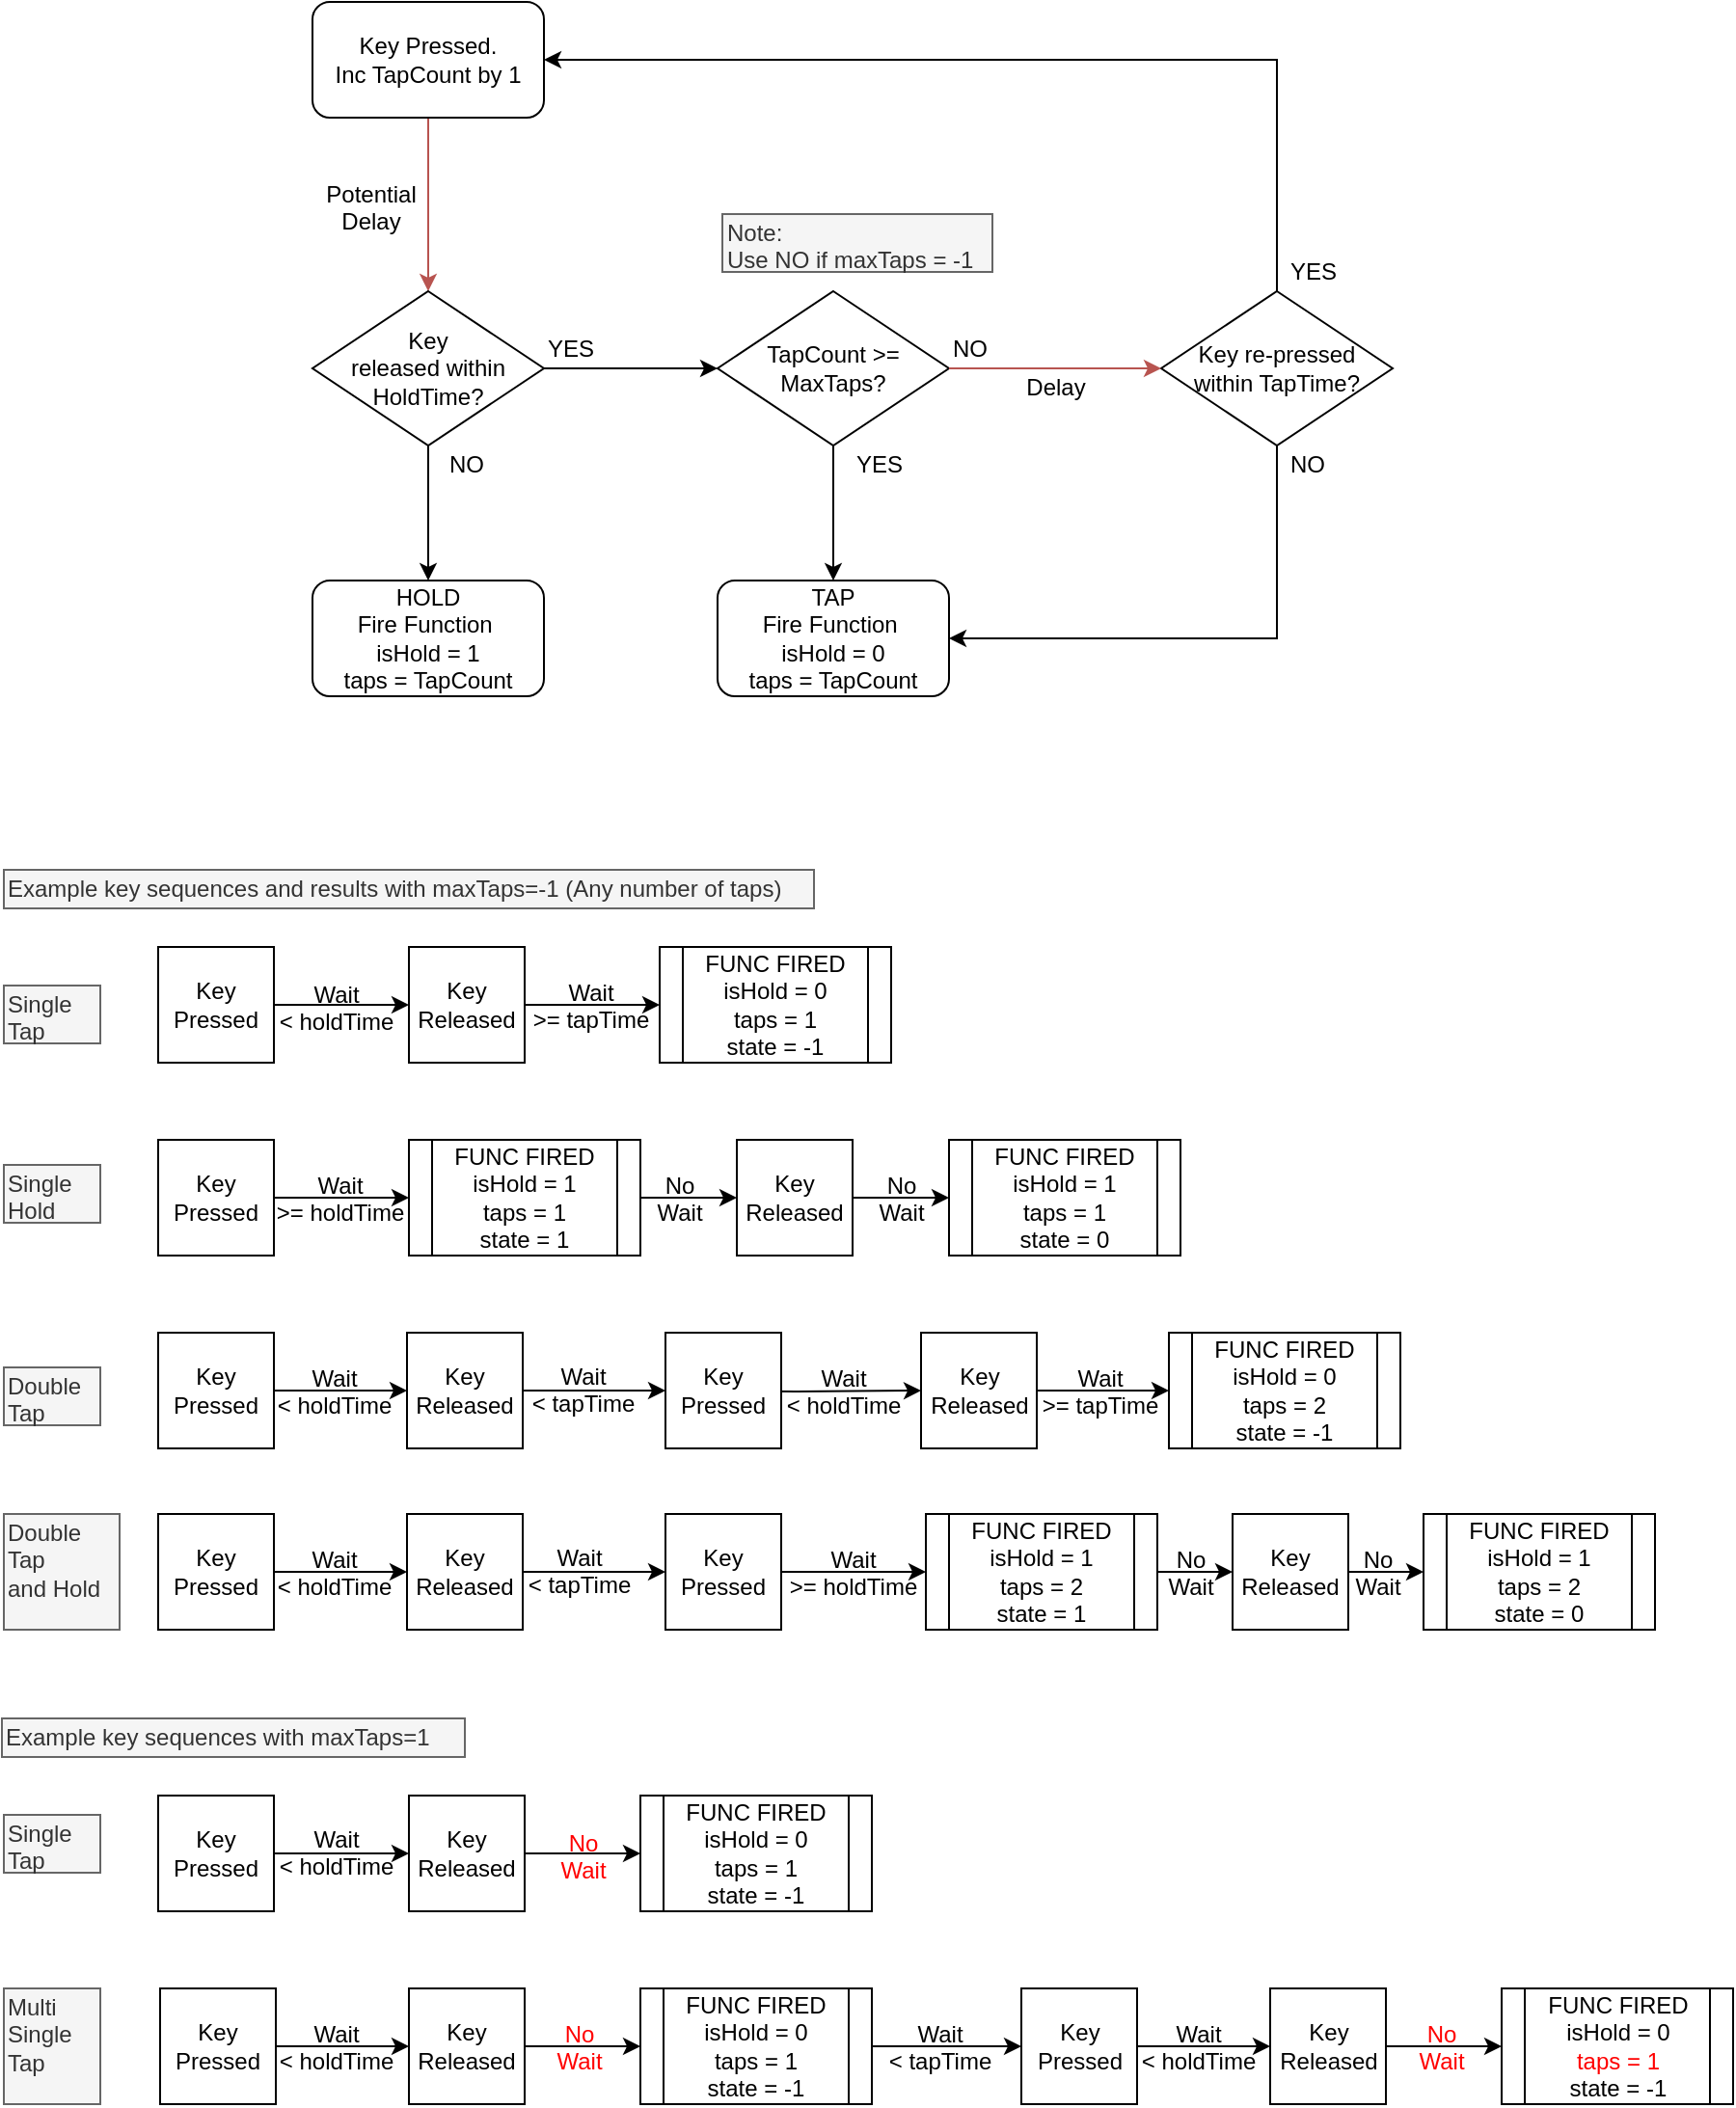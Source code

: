 <mxfile version="10.9.0" type="github"><diagram id="0wq_6ufpPB1BVijXOW36" name="Page-1"><mxGraphModel dx="2083" dy="563" grid="1" gridSize="10" guides="1" tooltips="1" connect="1" arrows="1" fold="1" page="1" pageScale="1" pageWidth="1169" pageHeight="1654" math="0" shadow="0"><root><mxCell id="0"/><mxCell id="1" parent="0"/><mxCell id="xZj_GMvC9MrXe06fBl4u-3" style="edgeStyle=orthogonalEdgeStyle;rounded=0;orthogonalLoop=1;jettySize=auto;html=1;exitX=0.5;exitY=1;exitDx=0;exitDy=0;entryX=0.5;entryY=0;entryDx=0;entryDy=0;fillColor=#f8cecc;strokeColor=#b85450;" edge="1" parent="1" source="xZj_GMvC9MrXe06fBl4u-1" target="xZj_GMvC9MrXe06fBl4u-2"><mxGeometry relative="1" as="geometry"/></mxCell><mxCell id="xZj_GMvC9MrXe06fBl4u-1" value="Key Pressed.&lt;br&gt;Inc TapCount by 1&lt;br&gt;" style="rounded=1;whiteSpace=wrap;html=1;" vertex="1" parent="1"><mxGeometry x="160" y="150" width="120" height="60" as="geometry"/></mxCell><mxCell id="xZj_GMvC9MrXe06fBl4u-5" style="edgeStyle=orthogonalEdgeStyle;rounded=0;orthogonalLoop=1;jettySize=auto;html=1;exitX=0.5;exitY=1;exitDx=0;exitDy=0;entryX=0.5;entryY=0;entryDx=0;entryDy=0;" edge="1" parent="1" source="xZj_GMvC9MrXe06fBl4u-2" target="xZj_GMvC9MrXe06fBl4u-4"><mxGeometry relative="1" as="geometry"/></mxCell><mxCell id="xZj_GMvC9MrXe06fBl4u-4" value="HOLD&lt;br&gt;Fire Function&amp;nbsp;&lt;br&gt;isHold = 1&lt;br&gt;taps = TapCount&lt;br&gt;" style="rounded=1;whiteSpace=wrap;html=1;" vertex="1" parent="1"><mxGeometry x="160" y="450" width="120" height="60" as="geometry"/></mxCell><mxCell id="xZj_GMvC9MrXe06fBl4u-8" value="" style="group" vertex="1" connectable="0" parent="1"><mxGeometry x="160" y="300" width="120" height="100" as="geometry"/></mxCell><mxCell id="xZj_GMvC9MrXe06fBl4u-2" value="Key&lt;br&gt;released within HoldTime?" style="rhombus;whiteSpace=wrap;html=1;" vertex="1" parent="xZj_GMvC9MrXe06fBl4u-8"><mxGeometry width="120" height="80" as="geometry"/></mxCell><mxCell id="xZj_GMvC9MrXe06fBl4u-6" value="NO" style="text;html=1;resizable=0;points=[];autosize=1;align=left;verticalAlign=top;spacingTop=-4;" vertex="1" parent="xZj_GMvC9MrXe06fBl4u-8"><mxGeometry x="69" y="80" width="30" height="20" as="geometry"/></mxCell><mxCell id="xZj_GMvC9MrXe06fBl4u-10" value="" style="group" vertex="1" connectable="0" parent="1"><mxGeometry x="370" y="300" width="120" height="100" as="geometry"/></mxCell><mxCell id="xZj_GMvC9MrXe06fBl4u-11" value="TapCount &amp;gt;= MaxTaps?" style="rhombus;whiteSpace=wrap;html=1;" vertex="1" parent="xZj_GMvC9MrXe06fBl4u-10"><mxGeometry width="120" height="80" as="geometry"/></mxCell><mxCell id="xZj_GMvC9MrXe06fBl4u-13" value="YES" style="text;html=1;resizable=0;points=[];autosize=1;align=left;verticalAlign=top;spacingTop=-4;" vertex="1" parent="xZj_GMvC9MrXe06fBl4u-10"><mxGeometry x="70" y="80" width="40" height="20" as="geometry"/></mxCell><mxCell id="xZj_GMvC9MrXe06fBl4u-16" style="edgeStyle=orthogonalEdgeStyle;rounded=0;orthogonalLoop=1;jettySize=auto;html=1;exitX=1;exitY=0.5;exitDx=0;exitDy=0;entryX=0;entryY=0.5;entryDx=0;entryDy=0;" edge="1" parent="1" source="xZj_GMvC9MrXe06fBl4u-2" target="xZj_GMvC9MrXe06fBl4u-11"><mxGeometry relative="1" as="geometry"/></mxCell><mxCell id="xZj_GMvC9MrXe06fBl4u-7" value="YES" style="text;html=1;resizable=0;points=[];autosize=1;align=left;verticalAlign=top;spacingTop=-4;" vertex="1" parent="1"><mxGeometry x="280" y="320" width="40" height="20" as="geometry"/></mxCell><mxCell id="xZj_GMvC9MrXe06fBl4u-18" value="TAP&lt;br&gt;Fire Function&amp;nbsp;&lt;br&gt;isHold = 0&lt;br&gt;taps = TapCount&lt;br&gt;" style="rounded=1;whiteSpace=wrap;html=1;" vertex="1" parent="1"><mxGeometry x="370" y="450" width="120" height="60" as="geometry"/></mxCell><mxCell id="xZj_GMvC9MrXe06fBl4u-19" style="edgeStyle=orthogonalEdgeStyle;rounded=0;orthogonalLoop=1;jettySize=auto;html=1;exitX=0.5;exitY=1;exitDx=0;exitDy=0;entryX=0.5;entryY=0;entryDx=0;entryDy=0;" edge="1" parent="1" source="xZj_GMvC9MrXe06fBl4u-11" target="xZj_GMvC9MrXe06fBl4u-18"><mxGeometry relative="1" as="geometry"/></mxCell><mxCell id="xZj_GMvC9MrXe06fBl4u-23" style="edgeStyle=orthogonalEdgeStyle;rounded=0;orthogonalLoop=1;jettySize=auto;html=1;exitX=0.5;exitY=1;exitDx=0;exitDy=0;entryX=1;entryY=0.5;entryDx=0;entryDy=0;" edge="1" parent="1" source="xZj_GMvC9MrXe06fBl4u-20" target="xZj_GMvC9MrXe06fBl4u-18"><mxGeometry relative="1" as="geometry"/></mxCell><mxCell id="xZj_GMvC9MrXe06fBl4u-24" style="edgeStyle=orthogonalEdgeStyle;rounded=0;orthogonalLoop=1;jettySize=auto;html=1;exitX=0.5;exitY=0;exitDx=0;exitDy=0;entryX=1;entryY=0.5;entryDx=0;entryDy=0;" edge="1" parent="1" source="xZj_GMvC9MrXe06fBl4u-20" target="xZj_GMvC9MrXe06fBl4u-1"><mxGeometry relative="1" as="geometry"/></mxCell><mxCell id="xZj_GMvC9MrXe06fBl4u-20" value="Key re-pressed&lt;br&gt;within TapTime?" style="rhombus;whiteSpace=wrap;html=1;" vertex="1" parent="1"><mxGeometry x="600" y="300" width="120" height="80" as="geometry"/></mxCell><mxCell id="xZj_GMvC9MrXe06fBl4u-22" style="edgeStyle=orthogonalEdgeStyle;rounded=0;orthogonalLoop=1;jettySize=auto;html=1;exitX=1;exitY=0.5;exitDx=0;exitDy=0;entryX=0;entryY=0.5;entryDx=0;entryDy=0;fillColor=#f8cecc;strokeColor=#b85450;" edge="1" parent="1" source="xZj_GMvC9MrXe06fBl4u-11" target="xZj_GMvC9MrXe06fBl4u-20"><mxGeometry relative="1" as="geometry"/></mxCell><mxCell id="xZj_GMvC9MrXe06fBl4u-25" value="NO" style="text;html=1;resizable=0;points=[];autosize=1;align=left;verticalAlign=top;spacingTop=-4;" vertex="1" parent="1"><mxGeometry x="665" y="380" width="30" height="20" as="geometry"/></mxCell><mxCell id="xZj_GMvC9MrXe06fBl4u-26" value="YES" style="text;html=1;resizable=0;points=[];autosize=1;align=left;verticalAlign=top;spacingTop=-4;" vertex="1" parent="1"><mxGeometry x="665" y="280" width="40" height="20" as="geometry"/></mxCell><mxCell id="xZj_GMvC9MrXe06fBl4u-12" value="NO" style="text;html=1;resizable=0;points=[];autosize=1;align=left;verticalAlign=top;spacingTop=-4;" vertex="1" parent="1"><mxGeometry x="490" y="320" width="30" height="20" as="geometry"/></mxCell><mxCell id="xZj_GMvC9MrXe06fBl4u-27" value="Delay&lt;br&gt;" style="text;html=1;resizable=0;points=[];autosize=1;align=center;verticalAlign=top;spacingTop=-4;" vertex="1" parent="1"><mxGeometry x="520" y="340" width="50" height="20" as="geometry"/></mxCell><mxCell id="xZj_GMvC9MrXe06fBl4u-35" value="Potential&lt;br&gt;Delay&lt;br&gt;" style="text;html=1;resizable=0;points=[];autosize=1;align=center;verticalAlign=top;spacingTop=-4;" vertex="1" parent="1"><mxGeometry x="160" y="240" width="60" height="30" as="geometry"/></mxCell><mxCell id="xZj_GMvC9MrXe06fBl4u-38" style="edgeStyle=orthogonalEdgeStyle;rounded=0;orthogonalLoop=1;jettySize=auto;html=1;exitX=1;exitY=0.5;exitDx=0;exitDy=0;entryX=0;entryY=0.5;entryDx=0;entryDy=0;" edge="1" parent="1" source="xZj_GMvC9MrXe06fBl4u-36" target="xZj_GMvC9MrXe06fBl4u-37"><mxGeometry relative="1" as="geometry"/></mxCell><mxCell id="xZj_GMvC9MrXe06fBl4u-36" value="Key&lt;br&gt;Pressed" style="rounded=0;whiteSpace=wrap;html=1;align=center;" vertex="1" parent="1"><mxGeometry x="80" y="640" width="60" height="60" as="geometry"/></mxCell><mxCell id="xZj_GMvC9MrXe06fBl4u-99" style="edgeStyle=orthogonalEdgeStyle;rounded=0;orthogonalLoop=1;jettySize=auto;html=1;exitX=1;exitY=0.5;exitDx=0;exitDy=0;entryX=0;entryY=0.5;entryDx=0;entryDy=0;" edge="1" parent="1" source="xZj_GMvC9MrXe06fBl4u-37" target="xZj_GMvC9MrXe06fBl4u-89"><mxGeometry relative="1" as="geometry"/></mxCell><mxCell id="xZj_GMvC9MrXe06fBl4u-37" value="Key Released" style="rounded=0;whiteSpace=wrap;html=1;align=center;" vertex="1" parent="1"><mxGeometry x="210" y="640" width="60" height="60" as="geometry"/></mxCell><mxCell id="xZj_GMvC9MrXe06fBl4u-39" value="Wait&lt;br&gt;&amp;lt; holdTime&lt;br&gt;" style="text;html=1;resizable=0;points=[];autosize=1;align=center;verticalAlign=top;spacingTop=-4;" vertex="1" parent="1"><mxGeometry x="137" y="655" width="70" height="30" as="geometry"/></mxCell><mxCell id="xZj_GMvC9MrXe06fBl4u-51" style="edgeStyle=orthogonalEdgeStyle;rounded=0;orthogonalLoop=1;jettySize=auto;html=1;exitX=1;exitY=0.5;exitDx=0;exitDy=0;entryX=0;entryY=0.5;entryDx=0;entryDy=0;" edge="1" parent="1" source="xZj_GMvC9MrXe06fBl4u-52" target="xZj_GMvC9MrXe06fBl4u-53"><mxGeometry relative="1" as="geometry"/></mxCell><mxCell id="xZj_GMvC9MrXe06fBl4u-52" value="Key&lt;br&gt;Pressed" style="rounded=0;whiteSpace=wrap;html=1;align=center;" vertex="1" parent="1"><mxGeometry x="80" y="840" width="60" height="60" as="geometry"/></mxCell><mxCell id="xZj_GMvC9MrXe06fBl4u-59" style="edgeStyle=orthogonalEdgeStyle;rounded=0;orthogonalLoop=1;jettySize=auto;html=1;exitX=1;exitY=0.5;exitDx=0;exitDy=0;entryX=0;entryY=0.5;entryDx=0;entryDy=0;" edge="1" parent="1" source="xZj_GMvC9MrXe06fBl4u-53" target="xZj_GMvC9MrXe06fBl4u-56"><mxGeometry relative="1" as="geometry"/></mxCell><mxCell id="xZj_GMvC9MrXe06fBl4u-53" value="Key Released" style="rounded=0;whiteSpace=wrap;html=1;align=center;" vertex="1" parent="1"><mxGeometry x="209" y="840" width="60" height="60" as="geometry"/></mxCell><mxCell id="xZj_GMvC9MrXe06fBl4u-55" style="edgeStyle=orthogonalEdgeStyle;rounded=0;orthogonalLoop=1;jettySize=auto;html=1;exitX=1;exitY=0.5;exitDx=0;exitDy=0;entryX=0;entryY=0.5;entryDx=0;entryDy=0;" edge="1" parent="1" target="xZj_GMvC9MrXe06fBl4u-57"><mxGeometry relative="1" as="geometry"><mxPoint x="345" y="870" as="sourcePoint"/><mxPoint x="465" y="870" as="targetPoint"/></mxGeometry></mxCell><mxCell id="xZj_GMvC9MrXe06fBl4u-56" value="Key&lt;br&gt;Pressed" style="rounded=0;whiteSpace=wrap;html=1;align=center;" vertex="1" parent="1"><mxGeometry x="343" y="840" width="60" height="60" as="geometry"/></mxCell><mxCell id="xZj_GMvC9MrXe06fBl4u-128" style="edgeStyle=orthogonalEdgeStyle;rounded=0;orthogonalLoop=1;jettySize=auto;html=1;exitX=1;exitY=0.5;exitDx=0;exitDy=0;entryX=0;entryY=0.5;entryDx=0;entryDy=0;fontColor=#000000;" edge="1" parent="1" source="xZj_GMvC9MrXe06fBl4u-57" target="xZj_GMvC9MrXe06fBl4u-91"><mxGeometry relative="1" as="geometry"/></mxCell><mxCell id="xZj_GMvC9MrXe06fBl4u-57" value="Key Released" style="rounded=0;whiteSpace=wrap;html=1;align=center;" vertex="1" parent="1"><mxGeometry x="475.5" y="840" width="60" height="60" as="geometry"/></mxCell><mxCell id="xZj_GMvC9MrXe06fBl4u-60" value="Wait&lt;br&gt;&amp;lt; tapTime&lt;br&gt;" style="text;html=1;resizable=0;points=[];autosize=1;align=center;verticalAlign=top;spacingTop=-4;" vertex="1" parent="1"><mxGeometry x="265" y="852.5" width="70" height="30" as="geometry"/></mxCell><mxCell id="xZj_GMvC9MrXe06fBl4u-84" style="edgeStyle=orthogonalEdgeStyle;rounded=0;orthogonalLoop=1;jettySize=auto;html=1;exitX=1;exitY=0.5;exitDx=0;exitDy=0;entryX=0;entryY=0.5;entryDx=0;entryDy=0;" edge="1" parent="1" source="xZj_GMvC9MrXe06fBl4u-62" target="xZj_GMvC9MrXe06fBl4u-83"><mxGeometry relative="1" as="geometry"/></mxCell><mxCell id="xZj_GMvC9MrXe06fBl4u-62" value="Key&lt;br&gt;Pressed&lt;br&gt;" style="rounded=0;whiteSpace=wrap;html=1;align=center;" vertex="1" parent="1"><mxGeometry x="80" y="740" width="60" height="60" as="geometry"/></mxCell><mxCell id="xZj_GMvC9MrXe06fBl4u-88" style="edgeStyle=orthogonalEdgeStyle;rounded=0;orthogonalLoop=1;jettySize=auto;html=1;exitX=1;exitY=0.5;exitDx=0;exitDy=0;entryX=0;entryY=0.5;entryDx=0;entryDy=0;" edge="1" parent="1" source="xZj_GMvC9MrXe06fBl4u-63" target="xZj_GMvC9MrXe06fBl4u-87"><mxGeometry relative="1" as="geometry"/></mxCell><mxCell id="xZj_GMvC9MrXe06fBl4u-63" value="Key Released" style="rounded=0;whiteSpace=wrap;html=1;align=center;" vertex="1" parent="1"><mxGeometry x="380" y="740" width="60" height="60" as="geometry"/></mxCell><mxCell id="xZj_GMvC9MrXe06fBl4u-85" style="edgeStyle=orthogonalEdgeStyle;rounded=0;orthogonalLoop=1;jettySize=auto;html=1;exitX=1;exitY=0.5;exitDx=0;exitDy=0;entryX=0;entryY=0.5;entryDx=0;entryDy=0;" edge="1" parent="1" source="xZj_GMvC9MrXe06fBl4u-83" target="xZj_GMvC9MrXe06fBl4u-63"><mxGeometry relative="1" as="geometry"/></mxCell><mxCell id="xZj_GMvC9MrXe06fBl4u-83" value="FUNC FIRED&lt;br&gt;isHold = 1&lt;br&gt;taps = 1&lt;br&gt;state = 1&lt;br&gt;" style="shape=process;whiteSpace=wrap;html=1;backgroundOutline=1;align=center;" vertex="1" parent="1"><mxGeometry x="210" y="740" width="120" height="60" as="geometry"/></mxCell><mxCell id="xZj_GMvC9MrXe06fBl4u-87" value="FUNC FIRED&lt;br&gt;isHold = 1&lt;br&gt;taps = 1&lt;br&gt;state = 0&lt;br&gt;" style="shape=process;whiteSpace=wrap;html=1;backgroundOutline=1;align=center;" vertex="1" parent="1"><mxGeometry x="490" y="740" width="120" height="60" as="geometry"/></mxCell><mxCell id="xZj_GMvC9MrXe06fBl4u-89" value="FUNC FIRED&lt;br&gt;isHold = 0&lt;br&gt;taps = 1&lt;br&gt;state = -1&lt;br&gt;" style="shape=process;whiteSpace=wrap;html=1;backgroundOutline=1;align=center;" vertex="1" parent="1"><mxGeometry x="340" y="640" width="120" height="60" as="geometry"/></mxCell><mxCell id="xZj_GMvC9MrXe06fBl4u-90" value="Example key sequences and results with maxTaps=-1 (Any number of taps)" style="text;html=1;resizable=0;points=[];autosize=1;align=left;verticalAlign=top;spacingTop=-4;fillColor=#f5f5f5;strokeColor=#666666;fontColor=#333333;" vertex="1" parent="1"><mxGeometry y="600" width="420" height="20" as="geometry"/></mxCell><mxCell id="xZj_GMvC9MrXe06fBl4u-91" value="FUNC FIRED&lt;br&gt;isHold = 0&lt;br&gt;taps = 2&lt;br&gt;state = -1&lt;br&gt;" style="shape=process;whiteSpace=wrap;html=1;backgroundOutline=1;align=center;" vertex="1" parent="1"><mxGeometry x="604" y="840" width="120" height="60" as="geometry"/></mxCell><mxCell id="xZj_GMvC9MrXe06fBl4u-105" value="Example key sequences with maxTaps=1" style="text;html=1;resizable=0;points=[];autosize=1;align=left;verticalAlign=top;spacingTop=-4;fillColor=#f5f5f5;strokeColor=#666666;fontColor=#333333;" vertex="1" parent="1"><mxGeometry x="-1" y="1040" width="240" height="20" as="geometry"/></mxCell><mxCell id="xZj_GMvC9MrXe06fBl4u-106" style="edgeStyle=orthogonalEdgeStyle;rounded=0;orthogonalLoop=1;jettySize=auto;html=1;exitX=1;exitY=0.5;exitDx=0;exitDy=0;entryX=0;entryY=0.5;entryDx=0;entryDy=0;" edge="1" parent="1" source="xZj_GMvC9MrXe06fBl4u-107" target="xZj_GMvC9MrXe06fBl4u-109"><mxGeometry relative="1" as="geometry"/></mxCell><mxCell id="xZj_GMvC9MrXe06fBl4u-107" value="Key&lt;br&gt;Pressed" style="rounded=0;whiteSpace=wrap;html=1;align=center;" vertex="1" parent="1"><mxGeometry x="80" y="1080" width="60" height="60" as="geometry"/></mxCell><mxCell id="xZj_GMvC9MrXe06fBl4u-108" style="edgeStyle=orthogonalEdgeStyle;rounded=0;orthogonalLoop=1;jettySize=auto;html=1;exitX=1;exitY=0.5;exitDx=0;exitDy=0;entryX=0;entryY=0.5;entryDx=0;entryDy=0;" edge="1" parent="1" source="xZj_GMvC9MrXe06fBl4u-109" target="xZj_GMvC9MrXe06fBl4u-112"><mxGeometry relative="1" as="geometry"/></mxCell><mxCell id="xZj_GMvC9MrXe06fBl4u-109" value="Key Released" style="rounded=0;whiteSpace=wrap;html=1;align=center;" vertex="1" parent="1"><mxGeometry x="210" y="1080" width="60" height="60" as="geometry"/></mxCell><mxCell id="xZj_GMvC9MrXe06fBl4u-111" value="No&lt;br&gt;Wait&lt;br&gt;" style="text;html=1;resizable=0;points=[];autosize=1;align=center;verticalAlign=top;spacingTop=-4;fontColor=#FF0000;" vertex="1" parent="1"><mxGeometry x="280" y="1095" width="40" height="30" as="geometry"/></mxCell><mxCell id="xZj_GMvC9MrXe06fBl4u-112" value="FUNC FIRED&lt;br&gt;isHold = 0&lt;br&gt;taps = 1&lt;br&gt;state = -1&lt;br&gt;" style="shape=process;whiteSpace=wrap;html=1;backgroundOutline=1;align=center;" vertex="1" parent="1"><mxGeometry x="330" y="1080" width="120" height="60" as="geometry"/></mxCell><mxCell id="xZj_GMvC9MrXe06fBl4u-113" value="Single&lt;br&gt;Tap" style="text;html=1;resizable=0;points=[];autosize=1;align=left;verticalAlign=top;spacingTop=-4;fillColor=#f5f5f5;strokeColor=#666666;fontColor=#333333;" vertex="1" parent="1"><mxGeometry y="660" width="50" height="30" as="geometry"/></mxCell><mxCell id="xZj_GMvC9MrXe06fBl4u-114" value="Single&lt;br&gt;Hold&lt;br&gt;" style="text;html=1;resizable=0;points=[];autosize=1;align=left;verticalAlign=top;spacingTop=-4;fillColor=#f5f5f5;strokeColor=#666666;fontColor=#333333;" vertex="1" parent="1"><mxGeometry y="753" width="50" height="30" as="geometry"/></mxCell><mxCell id="xZj_GMvC9MrXe06fBl4u-115" value="Double&lt;br&gt;Tap&lt;br&gt;" style="text;html=1;resizable=0;points=[];autosize=1;align=left;verticalAlign=top;spacingTop=-4;fillColor=#f5f5f5;strokeColor=#666666;fontColor=#333333;" vertex="1" parent="1"><mxGeometry y="858" width="50" height="30" as="geometry"/></mxCell><mxCell id="xZj_GMvC9MrXe06fBl4u-116" value="Double&lt;br&gt;Tap&lt;br&gt;and Hold&lt;br&gt;&amp;nbsp;&lt;br&gt;" style="text;html=1;resizable=0;points=[];autosize=1;align=left;verticalAlign=top;spacingTop=-4;fillColor=#f5f5f5;strokeColor=#666666;fontColor=#333333;" vertex="1" parent="1"><mxGeometry y="934" width="60" height="60" as="geometry"/></mxCell><mxCell id="xZj_GMvC9MrXe06fBl4u-117" value="Single&lt;br&gt;Tap" style="text;html=1;resizable=0;points=[];autosize=1;align=left;verticalAlign=top;spacingTop=-4;fillColor=#f5f5f5;strokeColor=#666666;fontColor=#333333;" vertex="1" parent="1"><mxGeometry y="1090" width="50" height="30" as="geometry"/></mxCell><mxCell id="xZj_GMvC9MrXe06fBl4u-118" value="&lt;font color=&quot;#000000&quot;&gt;Wait&lt;br&gt;&amp;gt;= tapTime&lt;br&gt;&lt;/font&gt;" style="text;html=1;resizable=0;points=[];autosize=1;align=center;verticalAlign=top;spacingTop=-4;fontColor=#FF0000;" vertex="1" parent="1"><mxGeometry x="264" y="654" width="80" height="30" as="geometry"/></mxCell><mxCell id="xZj_GMvC9MrXe06fBl4u-119" value="&lt;font color=&quot;#000000&quot;&gt;Wait&lt;br&gt;&amp;gt;= holdTime&lt;br&gt;&lt;/font&gt;" style="text;html=1;resizable=0;points=[];autosize=1;align=center;verticalAlign=top;spacingTop=-4;fontColor=#FF0000;" vertex="1" parent="1"><mxGeometry x="134" y="753.5" width="80" height="30" as="geometry"/></mxCell><mxCell id="xZj_GMvC9MrXe06fBl4u-120" value="No&lt;br&gt;Wait&lt;br&gt;" style="text;html=1;resizable=0;points=[];autosize=1;align=center;verticalAlign=top;spacingTop=-4;fontColor=#000000;" vertex="1" parent="1"><mxGeometry x="330" y="754" width="40" height="30" as="geometry"/></mxCell><mxCell id="xZj_GMvC9MrXe06fBl4u-121" value="No&lt;br&gt;Wait&lt;br&gt;" style="text;html=1;resizable=0;points=[];autosize=1;align=center;verticalAlign=top;spacingTop=-4;fontColor=#000000;" vertex="1" parent="1"><mxGeometry x="445" y="754" width="40" height="30" as="geometry"/></mxCell><mxCell id="xZj_GMvC9MrXe06fBl4u-123" value="Wait&lt;br&gt;&amp;lt; holdTime&lt;br&gt;" style="text;html=1;resizable=0;points=[];autosize=1;align=center;verticalAlign=top;spacingTop=-4;" vertex="1" parent="1"><mxGeometry x="136" y="853.5" width="70" height="30" as="geometry"/></mxCell><mxCell id="xZj_GMvC9MrXe06fBl4u-124" value="Wait&lt;br&gt;&amp;lt; holdTime&lt;br&gt;" style="text;html=1;resizable=0;points=[];autosize=1;align=center;verticalAlign=top;spacingTop=-4;" vertex="1" parent="1"><mxGeometry x="400" y="854" width="70" height="30" as="geometry"/></mxCell><mxCell id="xZj_GMvC9MrXe06fBl4u-125" value="Wait&lt;br&gt;&amp;gt;= tapTime&lt;br&gt;" style="text;html=1;resizable=0;points=[];autosize=1;align=center;verticalAlign=top;spacingTop=-4;" vertex="1" parent="1"><mxGeometry x="527.5" y="853.5" width="80" height="30" as="geometry"/></mxCell><mxCell id="xZj_GMvC9MrXe06fBl4u-129" style="edgeStyle=orthogonalEdgeStyle;rounded=0;orthogonalLoop=1;jettySize=auto;html=1;exitX=1;exitY=0.5;exitDx=0;exitDy=0;entryX=0;entryY=0.5;entryDx=0;entryDy=0;" edge="1" parent="1" source="xZj_GMvC9MrXe06fBl4u-130" target="xZj_GMvC9MrXe06fBl4u-132"><mxGeometry relative="1" as="geometry"/></mxCell><mxCell id="xZj_GMvC9MrXe06fBl4u-130" value="Key&lt;br&gt;Pressed" style="rounded=0;whiteSpace=wrap;html=1;align=center;" vertex="1" parent="1"><mxGeometry x="80" y="934" width="60" height="60" as="geometry"/></mxCell><mxCell id="xZj_GMvC9MrXe06fBl4u-131" style="edgeStyle=orthogonalEdgeStyle;rounded=0;orthogonalLoop=1;jettySize=auto;html=1;exitX=1;exitY=0.5;exitDx=0;exitDy=0;entryX=0;entryY=0.5;entryDx=0;entryDy=0;" edge="1" parent="1" source="xZj_GMvC9MrXe06fBl4u-132" target="xZj_GMvC9MrXe06fBl4u-134"><mxGeometry relative="1" as="geometry"/></mxCell><mxCell id="xZj_GMvC9MrXe06fBl4u-132" value="Key Released" style="rounded=0;whiteSpace=wrap;html=1;align=center;" vertex="1" parent="1"><mxGeometry x="209" y="934" width="60" height="60" as="geometry"/></mxCell><mxCell id="xZj_GMvC9MrXe06fBl4u-151" style="edgeStyle=orthogonalEdgeStyle;rounded=0;orthogonalLoop=1;jettySize=auto;html=1;exitX=1;exitY=0.5;exitDx=0;exitDy=0;entryX=0;entryY=0.5;entryDx=0;entryDy=0;fontColor=#000000;" edge="1" parent="1" source="xZj_GMvC9MrXe06fBl4u-134" target="xZj_GMvC9MrXe06fBl4u-146"><mxGeometry relative="1" as="geometry"/></mxCell><mxCell id="xZj_GMvC9MrXe06fBl4u-134" value="Key&lt;br&gt;Pressed" style="rounded=0;whiteSpace=wrap;html=1;align=center;" vertex="1" parent="1"><mxGeometry x="343" y="934" width="60" height="60" as="geometry"/></mxCell><mxCell id="xZj_GMvC9MrXe06fBl4u-137" value="Wait&lt;br&gt;&amp;lt; tapTime&lt;br&gt;" style="text;html=1;resizable=0;points=[];autosize=1;align=center;verticalAlign=top;spacingTop=-4;" vertex="1" parent="1"><mxGeometry x="263" y="946.5" width="70" height="30" as="geometry"/></mxCell><mxCell id="xZj_GMvC9MrXe06fBl4u-140" value="Wait&lt;br&gt;&amp;lt; holdTime&lt;br&gt;" style="text;html=1;resizable=0;points=[];autosize=1;align=center;verticalAlign=top;spacingTop=-4;" vertex="1" parent="1"><mxGeometry x="136" y="947.5" width="70" height="30" as="geometry"/></mxCell><mxCell id="xZj_GMvC9MrXe06fBl4u-143" style="edgeStyle=orthogonalEdgeStyle;rounded=0;orthogonalLoop=1;jettySize=auto;html=1;exitX=1;exitY=0.5;exitDx=0;exitDy=0;entryX=0;entryY=0.5;entryDx=0;entryDy=0;" edge="1" parent="1" source="xZj_GMvC9MrXe06fBl4u-144" target="xZj_GMvC9MrXe06fBl4u-147"><mxGeometry relative="1" as="geometry"/></mxCell><mxCell id="xZj_GMvC9MrXe06fBl4u-144" value="Key Released" style="rounded=0;whiteSpace=wrap;html=1;align=center;" vertex="1" parent="1"><mxGeometry x="637" y="934" width="60" height="60" as="geometry"/></mxCell><mxCell id="xZj_GMvC9MrXe06fBl4u-145" style="edgeStyle=orthogonalEdgeStyle;rounded=0;orthogonalLoop=1;jettySize=auto;html=1;exitX=1;exitY=0.5;exitDx=0;exitDy=0;entryX=0;entryY=0.5;entryDx=0;entryDy=0;" edge="1" parent="1" source="xZj_GMvC9MrXe06fBl4u-146" target="xZj_GMvC9MrXe06fBl4u-144"><mxGeometry relative="1" as="geometry"/></mxCell><mxCell id="xZj_GMvC9MrXe06fBl4u-146" value="FUNC FIRED&lt;br&gt;isHold = 1&lt;br&gt;taps = 2&lt;br&gt;state = 1&lt;br&gt;" style="shape=process;whiteSpace=wrap;html=1;backgroundOutline=1;align=center;" vertex="1" parent="1"><mxGeometry x="478" y="934" width="120" height="60" as="geometry"/></mxCell><mxCell id="xZj_GMvC9MrXe06fBl4u-147" value="FUNC FIRED&lt;br&gt;isHold = 1&lt;br&gt;taps = 2&lt;br&gt;state = 0&lt;br&gt;" style="shape=process;whiteSpace=wrap;html=1;backgroundOutline=1;align=center;" vertex="1" parent="1"><mxGeometry x="736" y="934" width="120" height="60" as="geometry"/></mxCell><mxCell id="xZj_GMvC9MrXe06fBl4u-148" value="&lt;font color=&quot;#000000&quot;&gt;Wait&lt;br&gt;&amp;gt;= holdTime&lt;br&gt;&lt;/font&gt;" style="text;html=1;resizable=0;points=[];autosize=1;align=center;verticalAlign=top;spacingTop=-4;fontColor=#FF0000;" vertex="1" parent="1"><mxGeometry x="400" y="947.5" width="80" height="30" as="geometry"/></mxCell><mxCell id="xZj_GMvC9MrXe06fBl4u-152" value="No&lt;br&gt;Wait&lt;br&gt;" style="text;html=1;resizable=0;points=[];autosize=1;align=center;verticalAlign=top;spacingTop=-4;fontColor=#000000;" vertex="1" parent="1"><mxGeometry x="595" y="948" width="40" height="30" as="geometry"/></mxCell><mxCell id="xZj_GMvC9MrXe06fBl4u-153" value="No&lt;br&gt;Wait&lt;br&gt;" style="text;html=1;resizable=0;points=[];autosize=1;align=center;verticalAlign=top;spacingTop=-4;fontColor=#000000;" vertex="1" parent="1"><mxGeometry x="692" y="947.5" width="40" height="30" as="geometry"/></mxCell><mxCell id="xZj_GMvC9MrXe06fBl4u-154" value="Wait&lt;br&gt;&amp;lt; holdTime&lt;br&gt;" style="text;html=1;resizable=0;points=[];autosize=1;align=center;verticalAlign=top;spacingTop=-4;" vertex="1" parent="1"><mxGeometry x="137" y="1093" width="70" height="30" as="geometry"/></mxCell><mxCell id="xZj_GMvC9MrXe06fBl4u-155" style="edgeStyle=orthogonalEdgeStyle;rounded=0;orthogonalLoop=1;jettySize=auto;html=1;exitX=1;exitY=0.5;exitDx=0;exitDy=0;entryX=0;entryY=0.5;entryDx=0;entryDy=0;" edge="1" parent="1" source="xZj_GMvC9MrXe06fBl4u-156" target="xZj_GMvC9MrXe06fBl4u-158"><mxGeometry relative="1" as="geometry"/></mxCell><mxCell id="xZj_GMvC9MrXe06fBl4u-156" value="Key&lt;br&gt;Pressed" style="rounded=0;whiteSpace=wrap;html=1;align=center;" vertex="1" parent="1"><mxGeometry x="81" y="1180" width="60" height="60" as="geometry"/></mxCell><mxCell id="xZj_GMvC9MrXe06fBl4u-169" style="edgeStyle=orthogonalEdgeStyle;rounded=0;orthogonalLoop=1;jettySize=auto;html=1;exitX=1;exitY=0.5;exitDx=0;exitDy=0;entryX=0;entryY=0.5;entryDx=0;entryDy=0;fontColor=#000000;" edge="1" parent="1" source="xZj_GMvC9MrXe06fBl4u-158" target="xZj_GMvC9MrXe06fBl4u-168"><mxGeometry relative="1" as="geometry"/></mxCell><mxCell id="xZj_GMvC9MrXe06fBl4u-158" value="Key Released" style="rounded=0;whiteSpace=wrap;html=1;align=center;" vertex="1" parent="1"><mxGeometry x="210" y="1180" width="60" height="60" as="geometry"/></mxCell><mxCell id="xZj_GMvC9MrXe06fBl4u-165" value="Wait&lt;br&gt;&amp;lt; holdTime&lt;br&gt;" style="text;html=1;resizable=0;points=[];autosize=1;align=center;verticalAlign=top;spacingTop=-4;" vertex="1" parent="1"><mxGeometry x="137" y="1193.5" width="70" height="30" as="geometry"/></mxCell><mxCell id="xZj_GMvC9MrXe06fBl4u-193" style="edgeStyle=orthogonalEdgeStyle;rounded=0;orthogonalLoop=1;jettySize=auto;html=1;exitX=1;exitY=0.5;exitDx=0;exitDy=0;entryX=0;entryY=0.5;entryDx=0;entryDy=0;fontColor=#000000;" edge="1" parent="1" source="xZj_GMvC9MrXe06fBl4u-168" target="xZj_GMvC9MrXe06fBl4u-186"><mxGeometry relative="1" as="geometry"/></mxCell><mxCell id="xZj_GMvC9MrXe06fBl4u-168" value="FUNC FIRED&lt;br&gt;isHold = 0&lt;br&gt;taps = 1&lt;br&gt;state = -1&lt;br&gt;" style="shape=process;whiteSpace=wrap;html=1;backgroundOutline=1;align=center;" vertex="1" parent="1"><mxGeometry x="330" y="1180" width="120" height="60" as="geometry"/></mxCell><mxCell id="xZj_GMvC9MrXe06fBl4u-170" value="No&lt;br&gt;Wait&lt;br&gt;" style="text;html=1;resizable=0;points=[];autosize=1;align=center;verticalAlign=top;spacingTop=-4;fontColor=#FF0000;" vertex="1" parent="1"><mxGeometry x="278" y="1194" width="40" height="30" as="geometry"/></mxCell><mxCell id="xZj_GMvC9MrXe06fBl4u-185" style="edgeStyle=orthogonalEdgeStyle;rounded=0;orthogonalLoop=1;jettySize=auto;html=1;exitX=1;exitY=0.5;exitDx=0;exitDy=0;entryX=0;entryY=0.5;entryDx=0;entryDy=0;" edge="1" parent="1" source="xZj_GMvC9MrXe06fBl4u-186" target="xZj_GMvC9MrXe06fBl4u-188"><mxGeometry relative="1" as="geometry"/></mxCell><mxCell id="xZj_GMvC9MrXe06fBl4u-186" value="Key&lt;br&gt;Pressed" style="rounded=0;whiteSpace=wrap;html=1;align=center;" vertex="1" parent="1"><mxGeometry x="527.5" y="1180" width="60" height="60" as="geometry"/></mxCell><mxCell id="xZj_GMvC9MrXe06fBl4u-187" style="edgeStyle=orthogonalEdgeStyle;rounded=0;orthogonalLoop=1;jettySize=auto;html=1;exitX=1;exitY=0.5;exitDx=0;exitDy=0;entryX=0;entryY=0.5;entryDx=0;entryDy=0;fontColor=#000000;" edge="1" parent="1" source="xZj_GMvC9MrXe06fBl4u-188" target="xZj_GMvC9MrXe06fBl4u-190"><mxGeometry relative="1" as="geometry"/></mxCell><mxCell id="xZj_GMvC9MrXe06fBl4u-188" value="Key Released" style="rounded=0;whiteSpace=wrap;html=1;align=center;" vertex="1" parent="1"><mxGeometry x="656.5" y="1180" width="60" height="60" as="geometry"/></mxCell><mxCell id="xZj_GMvC9MrXe06fBl4u-189" value="Wait&lt;br&gt;&amp;lt; holdTime&lt;br&gt;" style="text;html=1;resizable=0;points=[];autosize=1;align=center;verticalAlign=top;spacingTop=-4;" vertex="1" parent="1"><mxGeometry x="583.5" y="1193.5" width="70" height="30" as="geometry"/></mxCell><mxCell id="xZj_GMvC9MrXe06fBl4u-190" value="FUNC FIRED&lt;br&gt;isHold = 0&lt;br&gt;&lt;font color=&quot;#ff0000&quot;&gt;taps = 1&lt;/font&gt;&lt;br&gt;state = -1&lt;br&gt;" style="shape=process;whiteSpace=wrap;html=1;backgroundOutline=1;align=center;" vertex="1" parent="1"><mxGeometry x="776.5" y="1180" width="120" height="60" as="geometry"/></mxCell><mxCell id="xZj_GMvC9MrXe06fBl4u-191" value="No&lt;br&gt;Wait&lt;br&gt;" style="text;html=1;resizable=0;points=[];autosize=1;align=center;verticalAlign=top;spacingTop=-4;fontColor=#FF0000;" vertex="1" parent="1"><mxGeometry x="724.5" y="1194" width="40" height="30" as="geometry"/></mxCell><mxCell id="xZj_GMvC9MrXe06fBl4u-192" value="Wait&lt;br&gt;&amp;lt; tapTime&lt;br&gt;" style="text;html=1;resizable=0;points=[];autosize=1;align=center;verticalAlign=top;spacingTop=-4;" vertex="1" parent="1"><mxGeometry x="450" y="1193.5" width="70" height="30" as="geometry"/></mxCell><mxCell id="xZj_GMvC9MrXe06fBl4u-194" value="Multi&lt;br&gt;Single&lt;br&gt;Tap&lt;br&gt;&amp;nbsp;&lt;br&gt;" style="text;html=1;resizable=0;points=[];autosize=1;align=left;verticalAlign=top;spacingTop=-4;fillColor=#f5f5f5;strokeColor=#666666;fontColor=#333333;" vertex="1" parent="1"><mxGeometry y="1180" width="50" height="60" as="geometry"/></mxCell><mxCell id="xZj_GMvC9MrXe06fBl4u-195" value="Note:&lt;br&gt;Use NO if maxTaps = -1&lt;br&gt;" style="text;html=1;resizable=0;points=[];autosize=1;align=left;verticalAlign=top;spacingTop=-4;fontColor=#333333;fillColor=#f5f5f5;strokeColor=#666666;" vertex="1" parent="1"><mxGeometry x="372.5" y="260" width="140" height="30" as="geometry"/></mxCell></root></mxGraphModel></diagram></mxfile>